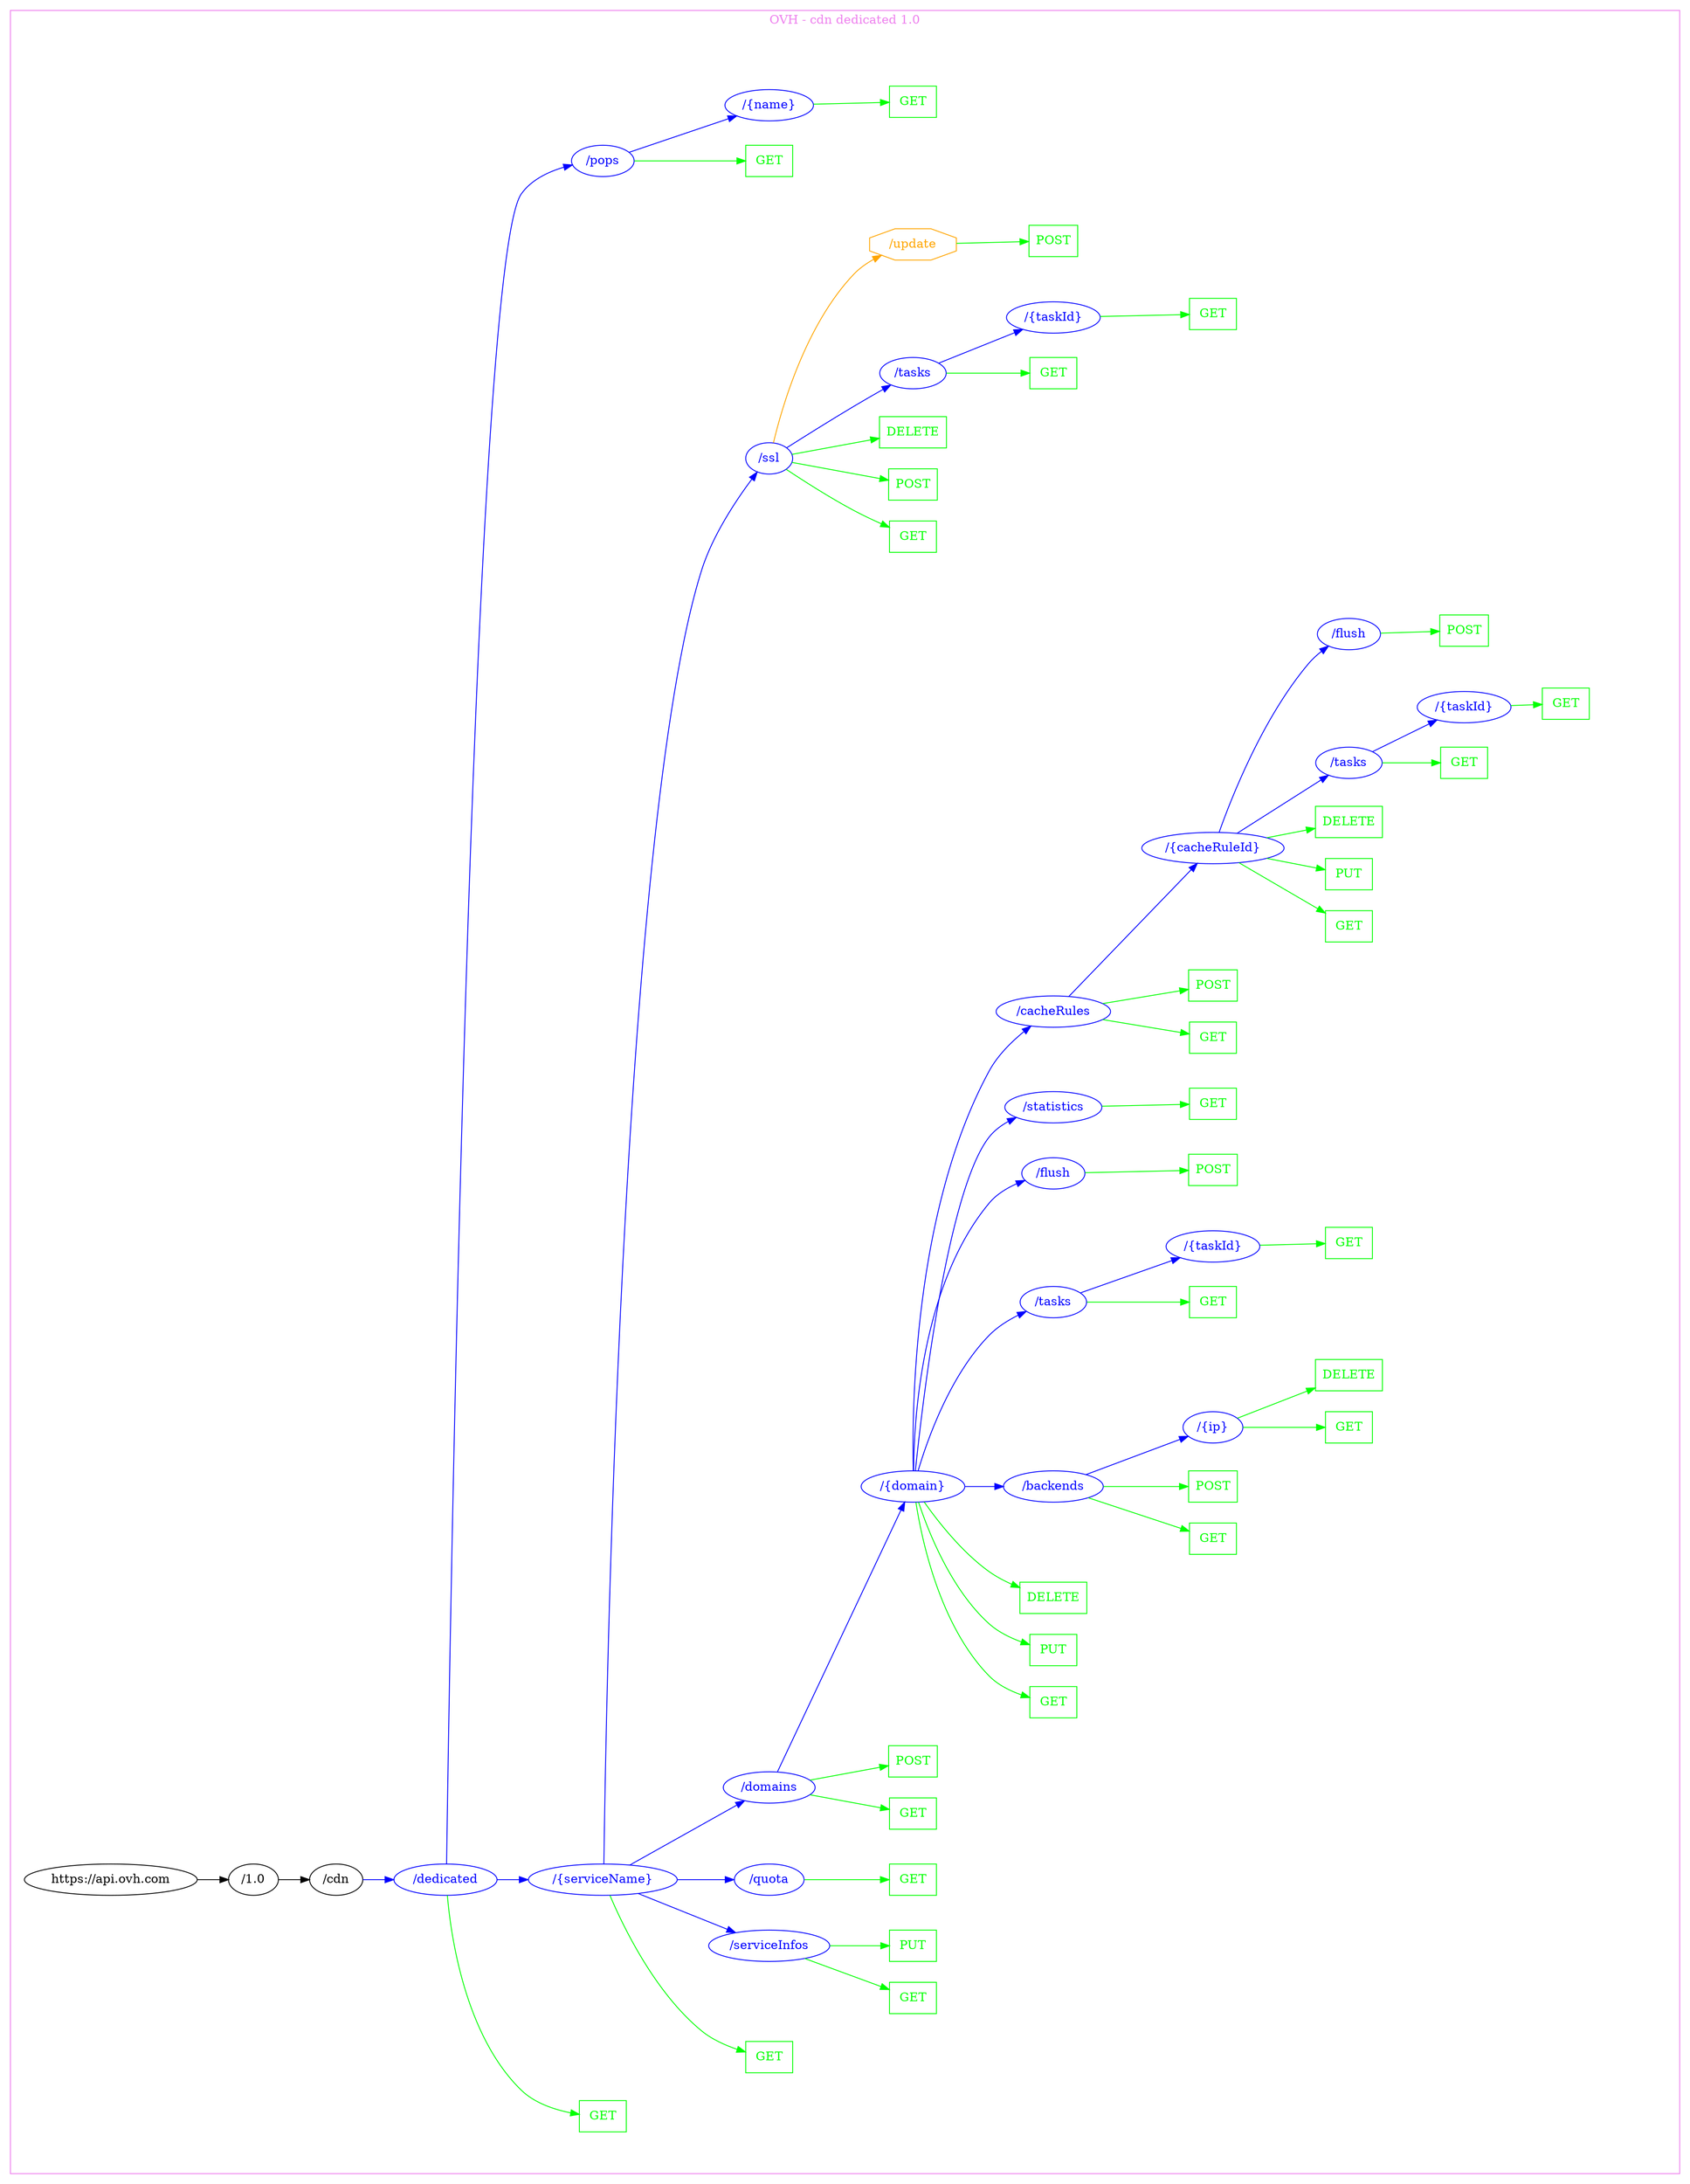 digraph Cloud_Computing_REST_API {
rankdir="LR";
subgraph cluster_0 {
label="OVH - cdn dedicated 1.0"
color=violet
fontcolor=violet
subgraph cluster_1 {
label=""
color=white
fontcolor=white
node1 [label="https://api.ovh.com", shape="ellipse", color="black", fontcolor="black"]
node1 -> node2 [color="black", fontcolor="black"]
subgraph cluster_2 {
label=""
color=white
fontcolor=white
node2 [label="/1.0", shape="ellipse", color="black", fontcolor="black"]
node2 -> node3 [color="black", fontcolor="black"]
subgraph cluster_3 {
label=""
color=white
fontcolor=white
node3 [label="/cdn", shape="ellipse", color="black", fontcolor="black"]
node3 -> node4 [color="blue", fontcolor="blue"]
subgraph cluster_4 {
label=""
color=white
fontcolor=white
node4 [label="/dedicated", shape="ellipse", color="blue", fontcolor="blue"]
node4 -> node5 [color="green", fontcolor="green"]
subgraph cluster_5 {
label=""
color=white
fontcolor=white
node5 [label="GET", shape="box", color="green", fontcolor="green"]
}
node4 -> node6 [color="blue", fontcolor="blue"]
subgraph cluster_6 {
label=""
color=white
fontcolor=white
node6 [label="/{serviceName}", shape="ellipse", color="blue", fontcolor="blue"]
node6 -> node7 [color="green", fontcolor="green"]
subgraph cluster_7 {
label=""
color=white
fontcolor=white
node7 [label="GET", shape="box", color="green", fontcolor="green"]
}
node6 -> node8 [color="blue", fontcolor="blue"]
subgraph cluster_8 {
label=""
color=white
fontcolor=white
node8 [label="/serviceInfos", shape="ellipse", color="blue", fontcolor="blue"]
node8 -> node9 [color="green", fontcolor="green"]
subgraph cluster_9 {
label=""
color=white
fontcolor=white
node9 [label="GET", shape="box", color="green", fontcolor="green"]
}
node8 -> node10 [color="green", fontcolor="green"]
subgraph cluster_10 {
label=""
color=white
fontcolor=white
node10 [label="PUT", shape="box", color="green", fontcolor="green"]
}
}
node6 -> node11 [color="blue", fontcolor="blue"]
subgraph cluster_11 {
label=""
color=white
fontcolor=white
node11 [label="/quota", shape="ellipse", color="blue", fontcolor="blue"]
node11 -> node12 [color="green", fontcolor="green"]
subgraph cluster_12 {
label=""
color=white
fontcolor=white
node12 [label="GET", shape="box", color="green", fontcolor="green"]
}
}
node6 -> node13 [color="blue", fontcolor="blue"]
subgraph cluster_13 {
label=""
color=white
fontcolor=white
node13 [label="/domains", shape="ellipse", color="blue", fontcolor="blue"]
node13 -> node14 [color="green", fontcolor="green"]
subgraph cluster_14 {
label=""
color=white
fontcolor=white
node14 [label="GET", shape="box", color="green", fontcolor="green"]
}
node13 -> node15 [color="green", fontcolor="green"]
subgraph cluster_15 {
label=""
color=white
fontcolor=white
node15 [label="POST", shape="box", color="green", fontcolor="green"]
}
node13 -> node16 [color="blue", fontcolor="blue"]
subgraph cluster_16 {
label=""
color=white
fontcolor=white
node16 [label="/{domain}", shape="ellipse", color="blue", fontcolor="blue"]
node16 -> node17 [color="green", fontcolor="green"]
subgraph cluster_17 {
label=""
color=white
fontcolor=white
node17 [label="GET", shape="box", color="green", fontcolor="green"]
}
node16 -> node18 [color="green", fontcolor="green"]
subgraph cluster_18 {
label=""
color=white
fontcolor=white
node18 [label="PUT", shape="box", color="green", fontcolor="green"]
}
node16 -> node19 [color="green", fontcolor="green"]
subgraph cluster_19 {
label=""
color=white
fontcolor=white
node19 [label="DELETE", shape="box", color="green", fontcolor="green"]
}
node16 -> node20 [color="blue", fontcolor="blue"]
subgraph cluster_20 {
label=""
color=white
fontcolor=white
node20 [label="/backends", shape="ellipse", color="blue", fontcolor="blue"]
node20 -> node21 [color="green", fontcolor="green"]
subgraph cluster_21 {
label=""
color=white
fontcolor=white
node21 [label="GET", shape="box", color="green", fontcolor="green"]
}
node20 -> node22 [color="green", fontcolor="green"]
subgraph cluster_22 {
label=""
color=white
fontcolor=white
node22 [label="POST", shape="box", color="green", fontcolor="green"]
}
node20 -> node23 [color="blue", fontcolor="blue"]
subgraph cluster_23 {
label=""
color=white
fontcolor=white
node23 [label="/{ip}", shape="ellipse", color="blue", fontcolor="blue"]
node23 -> node24 [color="green", fontcolor="green"]
subgraph cluster_24 {
label=""
color=white
fontcolor=white
node24 [label="GET", shape="box", color="green", fontcolor="green"]
}
node23 -> node25 [color="green", fontcolor="green"]
subgraph cluster_25 {
label=""
color=white
fontcolor=white
node25 [label="DELETE", shape="box", color="green", fontcolor="green"]
}
}
}
node16 -> node26 [color="blue", fontcolor="blue"]
subgraph cluster_26 {
label=""
color=white
fontcolor=white
node26 [label="/tasks", shape="ellipse", color="blue", fontcolor="blue"]
node26 -> node27 [color="green", fontcolor="green"]
subgraph cluster_27 {
label=""
color=white
fontcolor=white
node27 [label="GET", shape="box", color="green", fontcolor="green"]
}
node26 -> node28 [color="blue", fontcolor="blue"]
subgraph cluster_28 {
label=""
color=white
fontcolor=white
node28 [label="/{taskId}", shape="ellipse", color="blue", fontcolor="blue"]
node28 -> node29 [color="green", fontcolor="green"]
subgraph cluster_29 {
label=""
color=white
fontcolor=white
node29 [label="GET", shape="box", color="green", fontcolor="green"]
}
}
}
node16 -> node30 [color="blue", fontcolor="blue"]
subgraph cluster_30 {
label=""
color=white
fontcolor=white
node30 [label="/flush", shape="ellipse", color="blue", fontcolor="blue"]
node30 -> node31 [color="green", fontcolor="green"]
subgraph cluster_31 {
label=""
color=white
fontcolor=white
node31 [label="POST", shape="box", color="green", fontcolor="green"]
}
}
node16 -> node32 [color="blue", fontcolor="blue"]
subgraph cluster_32 {
label=""
color=white
fontcolor=white
node32 [label="/statistics", shape="ellipse", color="blue", fontcolor="blue"]
node32 -> node33 [color="green", fontcolor="green"]
subgraph cluster_33 {
label=""
color=white
fontcolor=white
node33 [label="GET", shape="box", color="green", fontcolor="green"]
}
}
node16 -> node34 [color="blue", fontcolor="blue"]
subgraph cluster_34 {
label=""
color=white
fontcolor=white
node34 [label="/cacheRules", shape="ellipse", color="blue", fontcolor="blue"]
node34 -> node35 [color="green", fontcolor="green"]
subgraph cluster_35 {
label=""
color=white
fontcolor=white
node35 [label="GET", shape="box", color="green", fontcolor="green"]
}
node34 -> node36 [color="green", fontcolor="green"]
subgraph cluster_36 {
label=""
color=white
fontcolor=white
node36 [label="POST", shape="box", color="green", fontcolor="green"]
}
node34 -> node37 [color="blue", fontcolor="blue"]
subgraph cluster_37 {
label=""
color=white
fontcolor=white
node37 [label="/{cacheRuleId}", shape="ellipse", color="blue", fontcolor="blue"]
node37 -> node38 [color="green", fontcolor="green"]
subgraph cluster_38 {
label=""
color=white
fontcolor=white
node38 [label="GET", shape="box", color="green", fontcolor="green"]
}
node37 -> node39 [color="green", fontcolor="green"]
subgraph cluster_39 {
label=""
color=white
fontcolor=white
node39 [label="PUT", shape="box", color="green", fontcolor="green"]
}
node37 -> node40 [color="green", fontcolor="green"]
subgraph cluster_40 {
label=""
color=white
fontcolor=white
node40 [label="DELETE", shape="box", color="green", fontcolor="green"]
}
node37 -> node41 [color="blue", fontcolor="blue"]
subgraph cluster_41 {
label=""
color=white
fontcolor=white
node41 [label="/tasks", shape="ellipse", color="blue", fontcolor="blue"]
node41 -> node42 [color="green", fontcolor="green"]
subgraph cluster_42 {
label=""
color=white
fontcolor=white
node42 [label="GET", shape="box", color="green", fontcolor="green"]
}
node41 -> node43 [color="blue", fontcolor="blue"]
subgraph cluster_43 {
label=""
color=white
fontcolor=white
node43 [label="/{taskId}", shape="ellipse", color="blue", fontcolor="blue"]
node43 -> node44 [color="green", fontcolor="green"]
subgraph cluster_44 {
label=""
color=white
fontcolor=white
node44 [label="GET", shape="box", color="green", fontcolor="green"]
}
}
}
node37 -> node45 [color="blue", fontcolor="blue"]
subgraph cluster_45 {
label=""
color=white
fontcolor=white
node45 [label="/flush", shape="ellipse", color="blue", fontcolor="blue"]
node45 -> node46 [color="green", fontcolor="green"]
subgraph cluster_46 {
label=""
color=white
fontcolor=white
node46 [label="POST", shape="box", color="green", fontcolor="green"]
}
}
}
}
}
}
node6 -> node47 [color="blue", fontcolor="blue"]
subgraph cluster_47 {
label=""
color=white
fontcolor=white
node47 [label="/ssl", shape="ellipse", color="blue", fontcolor="blue"]
node47 -> node48 [color="green", fontcolor="green"]
subgraph cluster_48 {
label=""
color=white
fontcolor=white
node48 [label="GET", shape="box", color="green", fontcolor="green"]
}
node47 -> node49 [color="green", fontcolor="green"]
subgraph cluster_49 {
label=""
color=white
fontcolor=white
node49 [label="POST", shape="box", color="green", fontcolor="green"]
}
node47 -> node50 [color="green", fontcolor="green"]
subgraph cluster_50 {
label=""
color=white
fontcolor=white
node50 [label="DELETE", shape="box", color="green", fontcolor="green"]
}
node47 -> node51 [color="blue", fontcolor="blue"]
subgraph cluster_51 {
label=""
color=white
fontcolor=white
node51 [label="/tasks", shape="ellipse", color="blue", fontcolor="blue"]
node51 -> node52 [color="green", fontcolor="green"]
subgraph cluster_52 {
label=""
color=white
fontcolor=white
node52 [label="GET", shape="box", color="green", fontcolor="green"]
}
node51 -> node53 [color="blue", fontcolor="blue"]
subgraph cluster_53 {
label=""
color=white
fontcolor=white
node53 [label="/{taskId}", shape="ellipse", color="blue", fontcolor="blue"]
node53 -> node54 [color="green", fontcolor="green"]
subgraph cluster_54 {
label=""
color=white
fontcolor=white
node54 [label="GET", shape="box", color="green", fontcolor="green"]
}
}
}
node47 -> node55 [color="orange", fontcolor="orange"]
subgraph cluster_55 {
label=""
color=white
fontcolor=white
node55 [label="/update", shape="octagon", color="orange", fontcolor="orange"]
node55 -> node56 [color="green", fontcolor="green"]
subgraph cluster_56 {
label=""
color=white
fontcolor=white
node56 [label="POST", shape="box", color="green", fontcolor="green"]
}
}
}
}
node4 -> node57 [color="blue", fontcolor="blue"]
subgraph cluster_57 {
label=""
color=white
fontcolor=white
node57 [label="/pops", shape="ellipse", color="blue", fontcolor="blue"]
node57 -> node58 [color="green", fontcolor="green"]
subgraph cluster_58 {
label=""
color=white
fontcolor=white
node58 [label="GET", shape="box", color="green", fontcolor="green"]
}
node57 -> node59 [color="blue", fontcolor="blue"]
subgraph cluster_59 {
label=""
color=white
fontcolor=white
node59 [label="/{name}", shape="ellipse", color="blue", fontcolor="blue"]
node59 -> node60 [color="green", fontcolor="green"]
subgraph cluster_60 {
label=""
color=white
fontcolor=white
node60 [label="GET", shape="box", color="green", fontcolor="green"]
}
}
}
}
}
}
}
}
}
